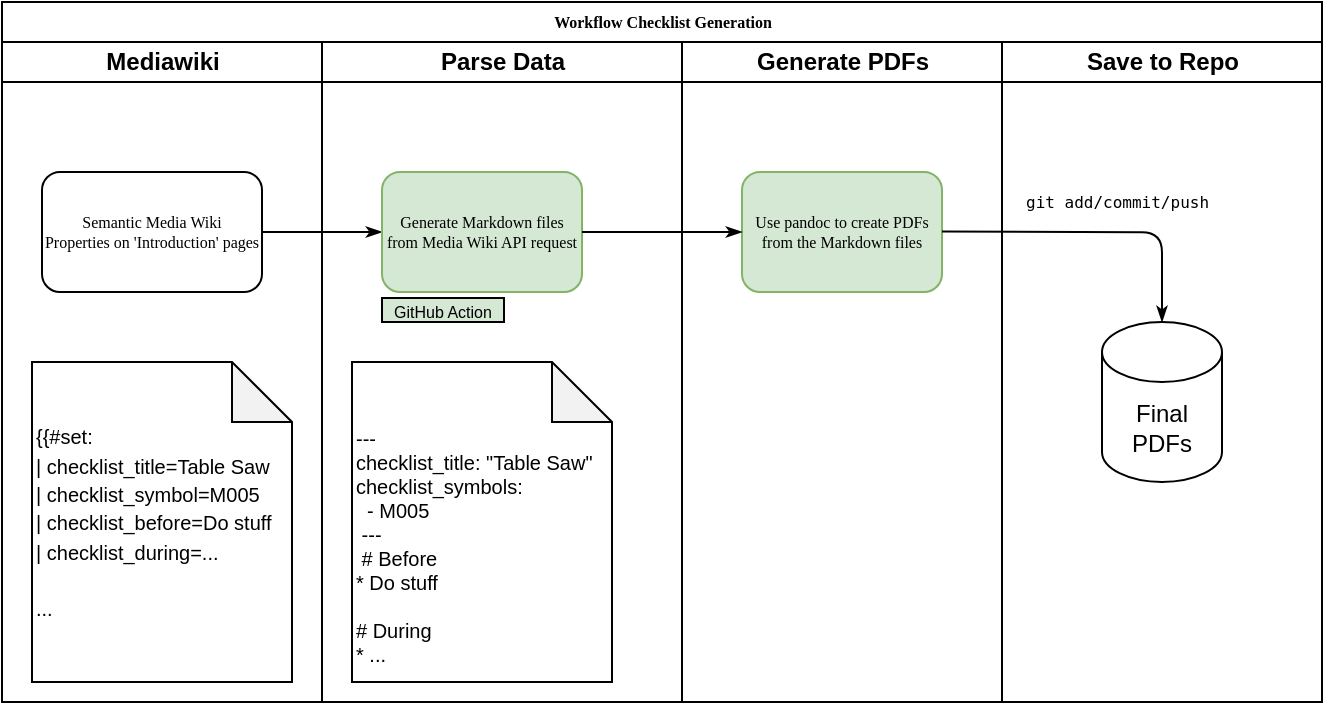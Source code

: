 <mxfile version="14.9.2" type="device"><diagram name="Page-1" id="74e2e168-ea6b-b213-b513-2b3c1d86103e"><mxGraphModel dx="652" dy="445" grid="1" gridSize="10" guides="1" tooltips="1" connect="1" arrows="1" fold="1" page="1" pageScale="1" pageWidth="1100" pageHeight="850" background="none" math="0" shadow="0"><root><mxCell id="0"/><mxCell id="1" parent="0"/><mxCell id="77e6c97f196da883-1" value="Workflow Checklist Generation" style="swimlane;html=1;childLayout=stackLayout;startSize=20;rounded=0;shadow=0;labelBackgroundColor=none;strokeWidth=1;fontFamily=Verdana;fontSize=8;align=center;" parent="1" vertex="1"><mxGeometry x="70" y="42" width="660" height="350" as="geometry"/></mxCell><mxCell id="77e6c97f196da883-2" value="Mediawiki" style="swimlane;html=1;startSize=20;" parent="77e6c97f196da883-1" vertex="1"><mxGeometry y="20" width="160" height="330" as="geometry"/></mxCell><mxCell id="77e6c97f196da883-8" value="Semantic Media Wiki&lt;br&gt;Properties on 'Introduction' pages" style="rounded=1;whiteSpace=wrap;html=1;shadow=0;labelBackgroundColor=none;strokeWidth=1;fontFamily=Verdana;fontSize=8;align=center;" parent="77e6c97f196da883-2" vertex="1"><mxGeometry x="20" y="65" width="110" height="60" as="geometry"/></mxCell><mxCell id="7o5JqteIdwoZiqHB19VE-1" value="&lt;font style=&quot;font-size: 10px&quot;&gt;{{#set:&lt;br&gt;|&lt;font style=&quot;font-size: 10px&quot;&gt;&amp;nbsp;checklist_title=Table Saw&lt;br&gt;| checklist_symbol=M005&lt;br&gt;| checklist_before=Do stuff&lt;br&gt;| checklist_during=...&lt;br&gt;&lt;br&gt;...&lt;br&gt;&lt;/font&gt;&lt;/font&gt;" style="shape=note;whiteSpace=wrap;html=1;backgroundOutline=1;darkOpacity=0.05;align=left;" vertex="1" parent="77e6c97f196da883-2"><mxGeometry x="15" y="160" width="130" height="160" as="geometry"/></mxCell><mxCell id="77e6c97f196da883-26" style="edgeStyle=orthogonalEdgeStyle;rounded=1;html=1;labelBackgroundColor=none;startArrow=none;startFill=0;startSize=5;endArrow=classicThin;endFill=1;endSize=5;jettySize=auto;orthogonalLoop=1;strokeWidth=1;fontFamily=Verdana;fontSize=8" parent="77e6c97f196da883-1" source="77e6c97f196da883-8" target="77e6c97f196da883-11" edge="1"><mxGeometry relative="1" as="geometry"/></mxCell><mxCell id="77e6c97f196da883-3" value="Parse Data" style="swimlane;html=1;startSize=20;" parent="77e6c97f196da883-1" vertex="1"><mxGeometry x="160" y="20" width="180" height="330" as="geometry"/></mxCell><mxCell id="77e6c97f196da883-11" value="Generate Markdown files from Media Wiki API request" style="rounded=1;whiteSpace=wrap;html=1;shadow=0;labelBackgroundColor=none;strokeWidth=1;fontFamily=Verdana;fontSize=8;align=center;fillColor=#d5e8d4;strokeColor=#82b366;" parent="77e6c97f196da883-3" vertex="1"><mxGeometry x="30" y="65" width="100" height="60" as="geometry"/></mxCell><mxCell id="7o5JqteIdwoZiqHB19VE-3" value="&lt;font style=&quot;font-size: 10px&quot;&gt;&lt;font style=&quot;font-size: 10px&quot;&gt;&lt;div&gt;&lt;br&gt;&lt;/div&gt;&lt;div&gt;&lt;br&gt;&lt;/div&gt;&lt;div&gt;---&lt;/div&gt;&lt;div&gt;checklist_title: &quot;Table Saw&quot;&lt;/div&gt;&lt;div&gt;checklist_symbols: &amp;nbsp;&amp;nbsp;&lt;/div&gt;&lt;div&gt;&amp;nbsp; - M005&amp;nbsp;&lt;/div&gt;&lt;div&gt;&amp;nbsp;---&lt;/div&gt;&lt;div&gt;&amp;nbsp;# Before&lt;/div&gt;&lt;div&gt;* Do stuff&lt;/div&gt;&lt;div&gt;&lt;br&gt;&lt;/div&gt;&lt;div&gt;# During&lt;/div&gt;&lt;div&gt;* ...&lt;/div&gt;&lt;/font&gt;&lt;/font&gt;" style="shape=note;whiteSpace=wrap;html=1;backgroundOutline=1;darkOpacity=0.05;align=left;" vertex="1" parent="77e6c97f196da883-3"><mxGeometry x="15" y="160" width="130" height="160" as="geometry"/></mxCell><mxCell id="7o5JqteIdwoZiqHB19VE-14" value="&lt;font style=&quot;font-size: 8px&quot;&gt;GitHub Action&lt;/font&gt;" style="text;html=1;align=center;verticalAlign=middle;whiteSpace=wrap;rounded=0;fillColor=#d5e8d4;strokeColor=#000000;" vertex="1" parent="77e6c97f196da883-3"><mxGeometry x="30" y="128" width="61" height="12" as="geometry"/></mxCell><mxCell id="77e6c97f196da883-4" value="Generate PDFs" style="swimlane;html=1;startSize=20;" parent="77e6c97f196da883-1" vertex="1"><mxGeometry x="340" y="20" width="160" height="330" as="geometry"/></mxCell><mxCell id="7o5JqteIdwoZiqHB19VE-4" value="Use pandoc to create PDFs from the Markdown files" style="rounded=1;whiteSpace=wrap;html=1;shadow=0;labelBackgroundColor=none;strokeWidth=1;fontFamily=Verdana;fontSize=8;align=center;fillColor=#d5e8d4;strokeColor=#82b366;" vertex="1" parent="77e6c97f196da883-4"><mxGeometry x="30" y="65" width="100" height="60" as="geometry"/></mxCell><mxCell id="7o5JqteIdwoZiqHB19VE-6" style="edgeStyle=orthogonalEdgeStyle;rounded=1;html=1;labelBackgroundColor=none;startArrow=none;startFill=0;startSize=5;endArrow=classicThin;endFill=1;endSize=5;jettySize=auto;orthogonalLoop=1;strokeWidth=1;fontFamily=Verdana;fontSize=8;entryX=0;entryY=0.5;entryDx=0;entryDy=0;exitX=1;exitY=0.5;exitDx=0;exitDy=0;" edge="1" parent="77e6c97f196da883-1" source="77e6c97f196da883-11" target="7o5JqteIdwoZiqHB19VE-4"><mxGeometry relative="1" as="geometry"><mxPoint x="370" y="180" as="sourcePoint"/><mxPoint x="200" y="125" as="targetPoint"/></mxGeometry></mxCell><mxCell id="7o5JqteIdwoZiqHB19VE-7" value="Save to Repo" style="swimlane;html=1;startSize=20;" vertex="1" parent="77e6c97f196da883-1"><mxGeometry x="500" y="20" width="160" height="330" as="geometry"/></mxCell><mxCell id="7o5JqteIdwoZiqHB19VE-9" value="Final PDFs" style="shape=cylinder3;whiteSpace=wrap;html=1;boundedLbl=1;backgroundOutline=1;size=15;" vertex="1" parent="7o5JqteIdwoZiqHB19VE-7"><mxGeometry x="50" y="140" width="60" height="80" as="geometry"/></mxCell><mxCell id="7o5JqteIdwoZiqHB19VE-11" value="&lt;pre&gt;git add/commit/push&lt;/pre&gt;" style="edgeStyle=orthogonalEdgeStyle;rounded=1;html=1;labelBackgroundColor=none;startArrow=none;startFill=0;startSize=5;endArrow=classicThin;endFill=1;endSize=5;jettySize=auto;orthogonalLoop=1;strokeWidth=1;fontFamily=Verdana;fontSize=8;entryX=0.5;entryY=0;entryDx=0;entryDy=0;exitX=1;exitY=0.5;exitDx=0;exitDy=0;entryPerimeter=0;align=left;" edge="1" parent="7o5JqteIdwoZiqHB19VE-7" target="7o5JqteIdwoZiqHB19VE-9"><mxGeometry x="-0.485" y="15" relative="1" as="geometry"><mxPoint x="-30" y="94.71" as="sourcePoint"/><mxPoint x="30" y="94.71" as="targetPoint"/><mxPoint as="offset"/></mxGeometry></mxCell></root></mxGraphModel></diagram></mxfile>
